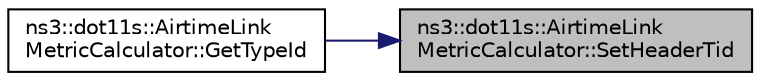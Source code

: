 digraph "ns3::dot11s::AirtimeLinkMetricCalculator::SetHeaderTid"
{
 // LATEX_PDF_SIZE
  edge [fontname="Helvetica",fontsize="10",labelfontname="Helvetica",labelfontsize="10"];
  node [fontname="Helvetica",fontsize="10",shape=record];
  rankdir="RL";
  Node1 [label="ns3::dot11s::AirtimeLink\lMetricCalculator::SetHeaderTid",height=0.2,width=0.4,color="black", fillcolor="grey75", style="filled", fontcolor="black",tooltip="Set header TID from the Dot11MetricTid attribute."];
  Node1 -> Node2 [dir="back",color="midnightblue",fontsize="10",style="solid",fontname="Helvetica"];
  Node2 [label="ns3::dot11s::AirtimeLink\lMetricCalculator::GetTypeId",height=0.2,width=0.4,color="black", fillcolor="white", style="filled",URL="$classns3_1_1dot11s_1_1_airtime_link_metric_calculator.html#af622528b17c03be70643f061a7e8293c",tooltip="Get the type ID."];
}
